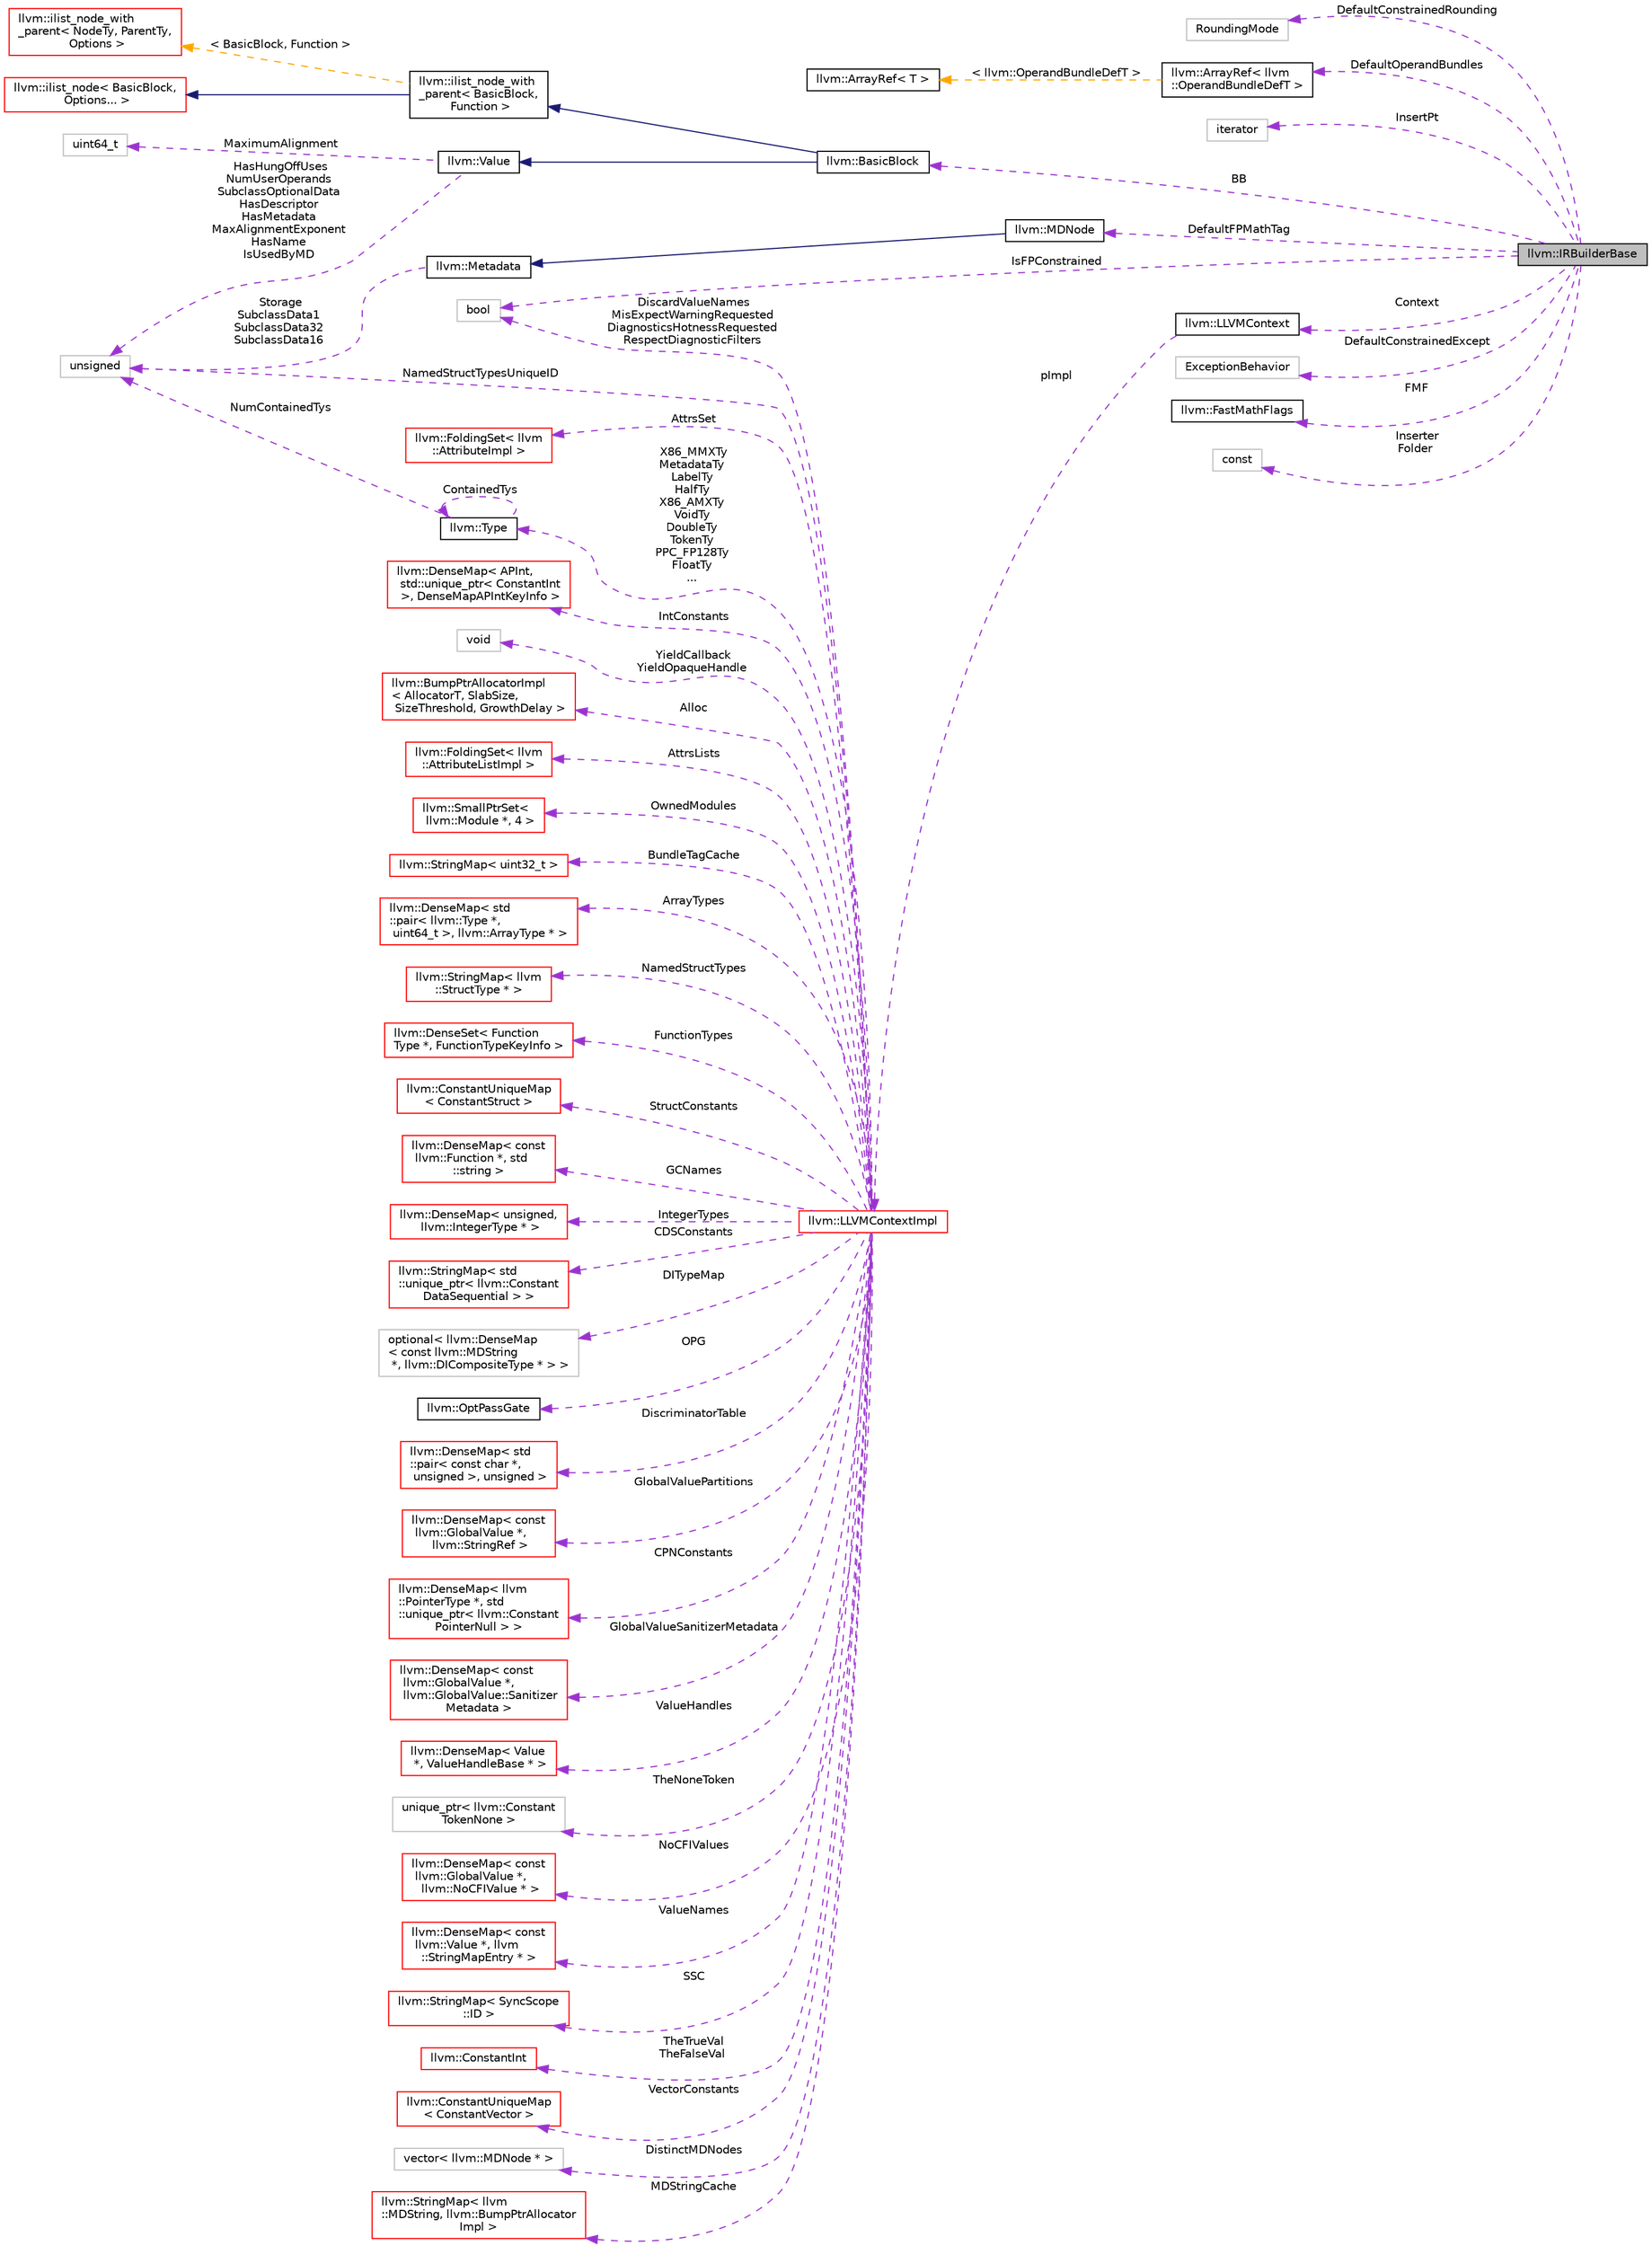 digraph "llvm::IRBuilderBase"
{
 // LATEX_PDF_SIZE
  bgcolor="transparent";
  edge [fontname="Helvetica",fontsize="10",labelfontname="Helvetica",labelfontsize="10"];
  node [fontname="Helvetica",fontsize="10",shape=record];
  rankdir="LR";
  Node1 [label="llvm::IRBuilderBase",height=0.2,width=0.4,color="black", fillcolor="grey75", style="filled", fontcolor="black",tooltip="Common base class shared among various IRBuilders."];
  Node2 -> Node1 [dir="back",color="darkorchid3",fontsize="10",style="dashed",label=" DefaultConstrainedRounding" ,fontname="Helvetica"];
  Node2 [label="RoundingMode",height=0.2,width=0.4,color="grey75",tooltip=" "];
  Node3 -> Node1 [dir="back",color="darkorchid3",fontsize="10",style="dashed",label=" DefaultOperandBundles" ,fontname="Helvetica"];
  Node3 [label="llvm::ArrayRef\< llvm\l::OperandBundleDefT \>",height=0.2,width=0.4,color="black",URL="$classllvm_1_1ArrayRef.html",tooltip=" "];
  Node4 -> Node3 [dir="back",color="orange",fontsize="10",style="dashed",label=" \< llvm::OperandBundleDefT \>" ,fontname="Helvetica"];
  Node4 [label="llvm::ArrayRef\< T \>",height=0.2,width=0.4,color="black",URL="$classllvm_1_1ArrayRef.html",tooltip="ArrayRef - Represent a constant reference to an array (0 or more elements consecutively in memory),..."];
  Node5 -> Node1 [dir="back",color="darkorchid3",fontsize="10",style="dashed",label=" InsertPt" ,fontname="Helvetica"];
  Node5 [label="iterator",height=0.2,width=0.4,color="grey75",tooltip=" "];
  Node6 -> Node1 [dir="back",color="darkorchid3",fontsize="10",style="dashed",label=" BB" ,fontname="Helvetica"];
  Node6 [label="llvm::BasicBlock",height=0.2,width=0.4,color="black",URL="$classllvm_1_1BasicBlock.html",tooltip="LLVM Basic Block Representation."];
  Node7 -> Node6 [dir="back",color="midnightblue",fontsize="10",style="solid",fontname="Helvetica"];
  Node7 [label="llvm::Value",height=0.2,width=0.4,color="black",URL="$classllvm_1_1Value.html",tooltip="LLVM Value Representation."];
  Node8 -> Node7 [dir="back",color="darkorchid3",fontsize="10",style="dashed",label=" MaximumAlignment" ,fontname="Helvetica"];
  Node8 [label="uint64_t",height=0.2,width=0.4,color="grey75",tooltip=" "];
  Node9 -> Node7 [dir="back",color="darkorchid3",fontsize="10",style="dashed",label=" HasHungOffUses\nNumUserOperands\nSubclassOptionalData\nHasDescriptor\nHasMetadata\nMaxAlignmentExponent\nHasName\nIsUsedByMD" ,fontname="Helvetica"];
  Node9 [label="unsigned",height=0.2,width=0.4,color="grey75",tooltip=" "];
  Node10 -> Node6 [dir="back",color="midnightblue",fontsize="10",style="solid",fontname="Helvetica"];
  Node10 [label="llvm::ilist_node_with\l_parent\< BasicBlock,\l Function \>",height=0.2,width=0.4,color="black",URL="$classllvm_1_1ilist__node__with__parent.html",tooltip=" "];
  Node11 -> Node10 [dir="back",color="midnightblue",fontsize="10",style="solid",fontname="Helvetica"];
  Node11 [label="llvm::ilist_node\< BasicBlock,\l Options... \>",height=0.2,width=0.4,color="red",URL="$classllvm_1_1ilist__node.html",tooltip=" "];
  Node19 -> Node10 [dir="back",color="orange",fontsize="10",style="dashed",label=" \< BasicBlock, Function \>" ,fontname="Helvetica"];
  Node19 [label="llvm::ilist_node_with\l_parent\< NodeTy, ParentTy,\l Options \>",height=0.2,width=0.4,color="red",URL="$classllvm_1_1ilist__node__with__parent.html",tooltip="An ilist node that can access its parent list."];
  Node23 -> Node1 [dir="back",color="darkorchid3",fontsize="10",style="dashed",label=" IsFPConstrained" ,fontname="Helvetica"];
  Node23 [label="bool",height=0.2,width=0.4,color="grey75",tooltip=" "];
  Node24 -> Node1 [dir="back",color="darkorchid3",fontsize="10",style="dashed",label=" Context" ,fontname="Helvetica"];
  Node24 [label="llvm::LLVMContext",height=0.2,width=0.4,color="black",URL="$classllvm_1_1LLVMContext.html",tooltip="This is an important class for using LLVM in a threaded context."];
  Node25 -> Node24 [dir="back",color="darkorchid3",fontsize="10",style="dashed",label=" pImpl" ,fontname="Helvetica"];
  Node25 [label="llvm::LLVMContextImpl",height=0.2,width=0.4,color="red",URL="$classllvm_1_1LLVMContextImpl.html",tooltip=" "];
  Node26 -> Node25 [dir="back",color="darkorchid3",fontsize="10",style="dashed",label=" Alloc" ,fontname="Helvetica"];
  Node26 [label="llvm::BumpPtrAllocatorImpl\l\< AllocatorT, SlabSize,\l SizeThreshold, GrowthDelay \>",height=0.2,width=0.4,color="red",URL="$classllvm_1_1BumpPtrAllocatorImpl.html",tooltip="Allocate memory in an ever growing pool, as if by bump-pointer."];
  Node34 -> Node25 [dir="back",color="darkorchid3",fontsize="10",style="dashed",label=" X86_MMXTy\nMetadataTy\nLabelTy\nHalfTy\nX86_AMXTy\nVoidTy\nDoubleTy\nTokenTy\nPPC_FP128Ty\nFloatTy\n..." ,fontname="Helvetica"];
  Node34 [label="llvm::Type",height=0.2,width=0.4,color="black",URL="$classllvm_1_1Type.html",tooltip="The instances of the Type class are immutable: once they are created, they are never changed."];
  Node34 -> Node34 [dir="back",color="darkorchid3",fontsize="10",style="dashed",label=" ContainedTys" ,fontname="Helvetica"];
  Node9 -> Node34 [dir="back",color="darkorchid3",fontsize="10",style="dashed",label=" NumContainedTys" ,fontname="Helvetica"];
  Node35 -> Node25 [dir="back",color="darkorchid3",fontsize="10",style="dashed",label=" AttrsLists" ,fontname="Helvetica"];
  Node35 [label="llvm::FoldingSet\< llvm\l::AttributeListImpl \>",height=0.2,width=0.4,color="red",URL="$classllvm_1_1FoldingSet.html",tooltip=" "];
  Node42 -> Node25 [dir="back",color="darkorchid3",fontsize="10",style="dashed",label=" OwnedModules" ,fontname="Helvetica"];
  Node42 [label="llvm::SmallPtrSet\<\l llvm::Module *, 4 \>",height=0.2,width=0.4,color="red",URL="$classllvm_1_1SmallPtrSet.html",tooltip=" "];
  Node49 -> Node25 [dir="back",color="darkorchid3",fontsize="10",style="dashed",label=" BundleTagCache" ,fontname="Helvetica"];
  Node49 [label="llvm::StringMap\< uint32_t \>",height=0.2,width=0.4,color="red",URL="$classllvm_1_1StringMap.html",tooltip=" "];
  Node54 -> Node25 [dir="back",color="darkorchid3",fontsize="10",style="dashed",label=" ArrayTypes" ,fontname="Helvetica"];
  Node54 [label="llvm::DenseMap\< std\l::pair\< llvm::Type *,\l uint64_t \>, llvm::ArrayType * \>",height=0.2,width=0.4,color="red",URL="$classllvm_1_1DenseMap.html",tooltip=" "];
  Node59 -> Node25 [dir="back",color="darkorchid3",fontsize="10",style="dashed",label=" NamedStructTypes" ,fontname="Helvetica"];
  Node59 [label="llvm::StringMap\< llvm\l::StructType * \>",height=0.2,width=0.4,color="red",URL="$classllvm_1_1StringMap.html",tooltip=" "];
  Node60 -> Node25 [dir="back",color="darkorchid3",fontsize="10",style="dashed",label=" FunctionTypes" ,fontname="Helvetica"];
  Node60 [label="llvm::DenseSet\< Function\lType *, FunctionTypeKeyInfo \>",height=0.2,width=0.4,color="red",URL="$classllvm_1_1DenseSet.html",tooltip=" "];
  Node65 -> Node25 [dir="back",color="darkorchid3",fontsize="10",style="dashed",label=" StructConstants" ,fontname="Helvetica"];
  Node65 [label="llvm::ConstantUniqueMap\l\< ConstantStruct \>",height=0.2,width=0.4,color="red",URL="$classllvm_1_1ConstantUniqueMap.html",tooltip=" "];
  Node67 -> Node25 [dir="back",color="darkorchid3",fontsize="10",style="dashed",label=" GCNames" ,fontname="Helvetica"];
  Node67 [label="llvm::DenseMap\< const\l llvm::Function *, std\l::string \>",height=0.2,width=0.4,color="red",URL="$classllvm_1_1DenseMap.html",tooltip=" "];
  Node69 -> Node25 [dir="back",color="darkorchid3",fontsize="10",style="dashed",label=" IntegerTypes" ,fontname="Helvetica"];
  Node69 [label="llvm::DenseMap\< unsigned,\l llvm::IntegerType * \>",height=0.2,width=0.4,color="red",URL="$classllvm_1_1DenseMap.html",tooltip=" "];
  Node71 -> Node25 [dir="back",color="darkorchid3",fontsize="10",style="dashed",label=" CDSConstants" ,fontname="Helvetica"];
  Node71 [label="llvm::StringMap\< std\l::unique_ptr\< llvm::Constant\lDataSequential \> \>",height=0.2,width=0.4,color="red",URL="$classllvm_1_1StringMap.html",tooltip=" "];
  Node72 -> Node25 [dir="back",color="darkorchid3",fontsize="10",style="dashed",label=" DITypeMap" ,fontname="Helvetica"];
  Node72 [label="optional\< llvm::DenseMap\l\< const llvm::MDString\l *, llvm::DICompositeType * \> \>",height=0.2,width=0.4,color="grey75",tooltip=" "];
  Node73 -> Node25 [dir="back",color="darkorchid3",fontsize="10",style="dashed",label=" OPG" ,fontname="Helvetica"];
  Node73 [label="llvm::OptPassGate",height=0.2,width=0.4,color="black",URL="$classllvm_1_1OptPassGate.html",tooltip="Extensions to this class implement mechanisms to disable passes and individual optimizations at compi..."];
  Node74 -> Node25 [dir="back",color="darkorchid3",fontsize="10",style="dashed",label=" DiscriminatorTable" ,fontname="Helvetica"];
  Node74 [label="llvm::DenseMap\< std\l::pair\< const char *,\l unsigned \>, unsigned \>",height=0.2,width=0.4,color="red",URL="$classllvm_1_1DenseMap.html",tooltip=" "];
  Node76 -> Node25 [dir="back",color="darkorchid3",fontsize="10",style="dashed",label=" GlobalValuePartitions" ,fontname="Helvetica"];
  Node76 [label="llvm::DenseMap\< const\l llvm::GlobalValue *,\l llvm::StringRef \>",height=0.2,width=0.4,color="red",URL="$classllvm_1_1DenseMap.html",tooltip=" "];
  Node78 -> Node25 [dir="back",color="darkorchid3",fontsize="10",style="dashed",label=" CPNConstants" ,fontname="Helvetica"];
  Node78 [label="llvm::DenseMap\< llvm\l::PointerType *, std\l::unique_ptr\< llvm::Constant\lPointerNull \> \>",height=0.2,width=0.4,color="red",URL="$classllvm_1_1DenseMap.html",tooltip=" "];
  Node80 -> Node25 [dir="back",color="darkorchid3",fontsize="10",style="dashed",label=" GlobalValueSanitizerMetadata" ,fontname="Helvetica"];
  Node80 [label="llvm::DenseMap\< const\l llvm::GlobalValue *,\l llvm::GlobalValue::Sanitizer\lMetadata \>",height=0.2,width=0.4,color="red",URL="$classllvm_1_1DenseMap.html",tooltip=" "];
  Node82 -> Node25 [dir="back",color="darkorchid3",fontsize="10",style="dashed",label=" ValueHandles" ,fontname="Helvetica"];
  Node82 [label="llvm::DenseMap\< Value\l *, ValueHandleBase * \>",height=0.2,width=0.4,color="red",URL="$classllvm_1_1DenseMap.html",tooltip=" "];
  Node84 -> Node25 [dir="back",color="darkorchid3",fontsize="10",style="dashed",label=" TheNoneToken" ,fontname="Helvetica"];
  Node84 [label="unique_ptr\< llvm::Constant\lTokenNone \>",height=0.2,width=0.4,color="grey75",tooltip=" "];
  Node85 -> Node25 [dir="back",color="darkorchid3",fontsize="10",style="dashed",label=" NoCFIValues" ,fontname="Helvetica"];
  Node85 [label="llvm::DenseMap\< const\l llvm::GlobalValue *,\l llvm::NoCFIValue * \>",height=0.2,width=0.4,color="red",URL="$classllvm_1_1DenseMap.html",tooltip=" "];
  Node87 -> Node25 [dir="back",color="darkorchid3",fontsize="10",style="dashed",label=" ValueNames" ,fontname="Helvetica"];
  Node87 [label="llvm::DenseMap\< const\l llvm::Value *, llvm\l::StringMapEntry * \>",height=0.2,width=0.4,color="red",URL="$classllvm_1_1DenseMap.html",tooltip=" "];
  Node89 -> Node25 [dir="back",color="darkorchid3",fontsize="10",style="dashed",label=" SSC" ,fontname="Helvetica"];
  Node89 [label="llvm::StringMap\< SyncScope\l::ID \>",height=0.2,width=0.4,color="red",URL="$classllvm_1_1StringMap.html",tooltip=" "];
  Node90 -> Node25 [dir="back",color="darkorchid3",fontsize="10",style="dashed",label=" TheTrueVal\nTheFalseVal" ,fontname="Helvetica"];
  Node90 [label="llvm::ConstantInt",height=0.2,width=0.4,color="red",URL="$classllvm_1_1ConstantInt.html",tooltip="This is the shared class of boolean and integer constants."];
  Node94 -> Node25 [dir="back",color="darkorchid3",fontsize="10",style="dashed",label=" VectorConstants" ,fontname="Helvetica"];
  Node94 [label="llvm::ConstantUniqueMap\l\< ConstantVector \>",height=0.2,width=0.4,color="red",URL="$classllvm_1_1ConstantUniqueMap.html",tooltip=" "];
  Node95 -> Node25 [dir="back",color="darkorchid3",fontsize="10",style="dashed",label=" DistinctMDNodes" ,fontname="Helvetica"];
  Node95 [label="vector\< llvm::MDNode * \>",height=0.2,width=0.4,color="grey75",tooltip=" "];
  Node96 -> Node25 [dir="back",color="darkorchid3",fontsize="10",style="dashed",label=" MDStringCache" ,fontname="Helvetica"];
  Node96 [label="llvm::StringMap\< llvm\l::MDString, llvm::BumpPtrAllocator\lImpl \>",height=0.2,width=0.4,color="red",URL="$classllvm_1_1StringMap.html",tooltip=" "];
  Node98 -> Node25 [dir="back",color="darkorchid3",fontsize="10",style="dashed",label=" AttrsSet" ,fontname="Helvetica"];
  Node98 [label="llvm::FoldingSet\< llvm\l::AttributeImpl \>",height=0.2,width=0.4,color="red",URL="$classllvm_1_1FoldingSet.html",tooltip=" "];
  Node100 -> Node25 [dir="back",color="darkorchid3",fontsize="10",style="dashed",label=" IntConstants" ,fontname="Helvetica"];
  Node100 [label="llvm::DenseMap\< APInt,\l std::unique_ptr\< ConstantInt\l \>, DenseMapAPIntKeyInfo \>",height=0.2,width=0.4,color="red",URL="$classllvm_1_1DenseMap.html",tooltip=" "];
  Node38 -> Node25 [dir="back",color="darkorchid3",fontsize="10",style="dashed",label=" YieldCallback\nYieldOpaqueHandle" ,fontname="Helvetica"];
  Node38 [label="void",height=0.2,width=0.4,color="grey75",tooltip=" "];
  Node23 -> Node25 [dir="back",color="darkorchid3",fontsize="10",style="dashed",label=" DiscardValueNames\nMisExpectWarningRequested\nDiagnosticsHotnessRequested\nRespectDiagnosticFilters" ,fontname="Helvetica"];
  Node9 -> Node25 [dir="back",color="darkorchid3",fontsize="10",style="dashed",label=" NamedStructTypesUniqueID" ,fontname="Helvetica"];
  Node151 -> Node1 [dir="back",color="darkorchid3",fontsize="10",style="dashed",label=" DefaultConstrainedExcept" ,fontname="Helvetica"];
  Node151 [label="ExceptionBehavior",height=0.2,width=0.4,color="grey75",tooltip=" "];
  Node152 -> Node1 [dir="back",color="darkorchid3",fontsize="10",style="dashed",label=" FMF" ,fontname="Helvetica"];
  Node152 [label="llvm::FastMathFlags",height=0.2,width=0.4,color="black",URL="$classllvm_1_1FastMathFlags.html",tooltip="Convenience struct for specifying and reasoning about fast-math flags."];
  Node153 -> Node1 [dir="back",color="darkorchid3",fontsize="10",style="dashed",label=" DefaultFPMathTag" ,fontname="Helvetica"];
  Node153 [label="llvm::MDNode",height=0.2,width=0.4,color="black",URL="$classllvm_1_1MDNode.html",tooltip="Metadata node."];
  Node154 -> Node153 [dir="back",color="midnightblue",fontsize="10",style="solid",fontname="Helvetica"];
  Node154 [label="llvm::Metadata",height=0.2,width=0.4,color="black",URL="$classllvm_1_1Metadata.html",tooltip="Root of the metadata hierarchy."];
  Node9 -> Node154 [dir="back",color="darkorchid3",fontsize="10",style="dashed",label=" Storage\nSubclassData1\nSubclassData32\nSubclassData16" ,fontname="Helvetica"];
  Node46 -> Node1 [dir="back",color="darkorchid3",fontsize="10",style="dashed",label=" Inserter\nFolder" ,fontname="Helvetica"];
  Node46 [label="const",height=0.2,width=0.4,color="grey75",tooltip=" "];
}
